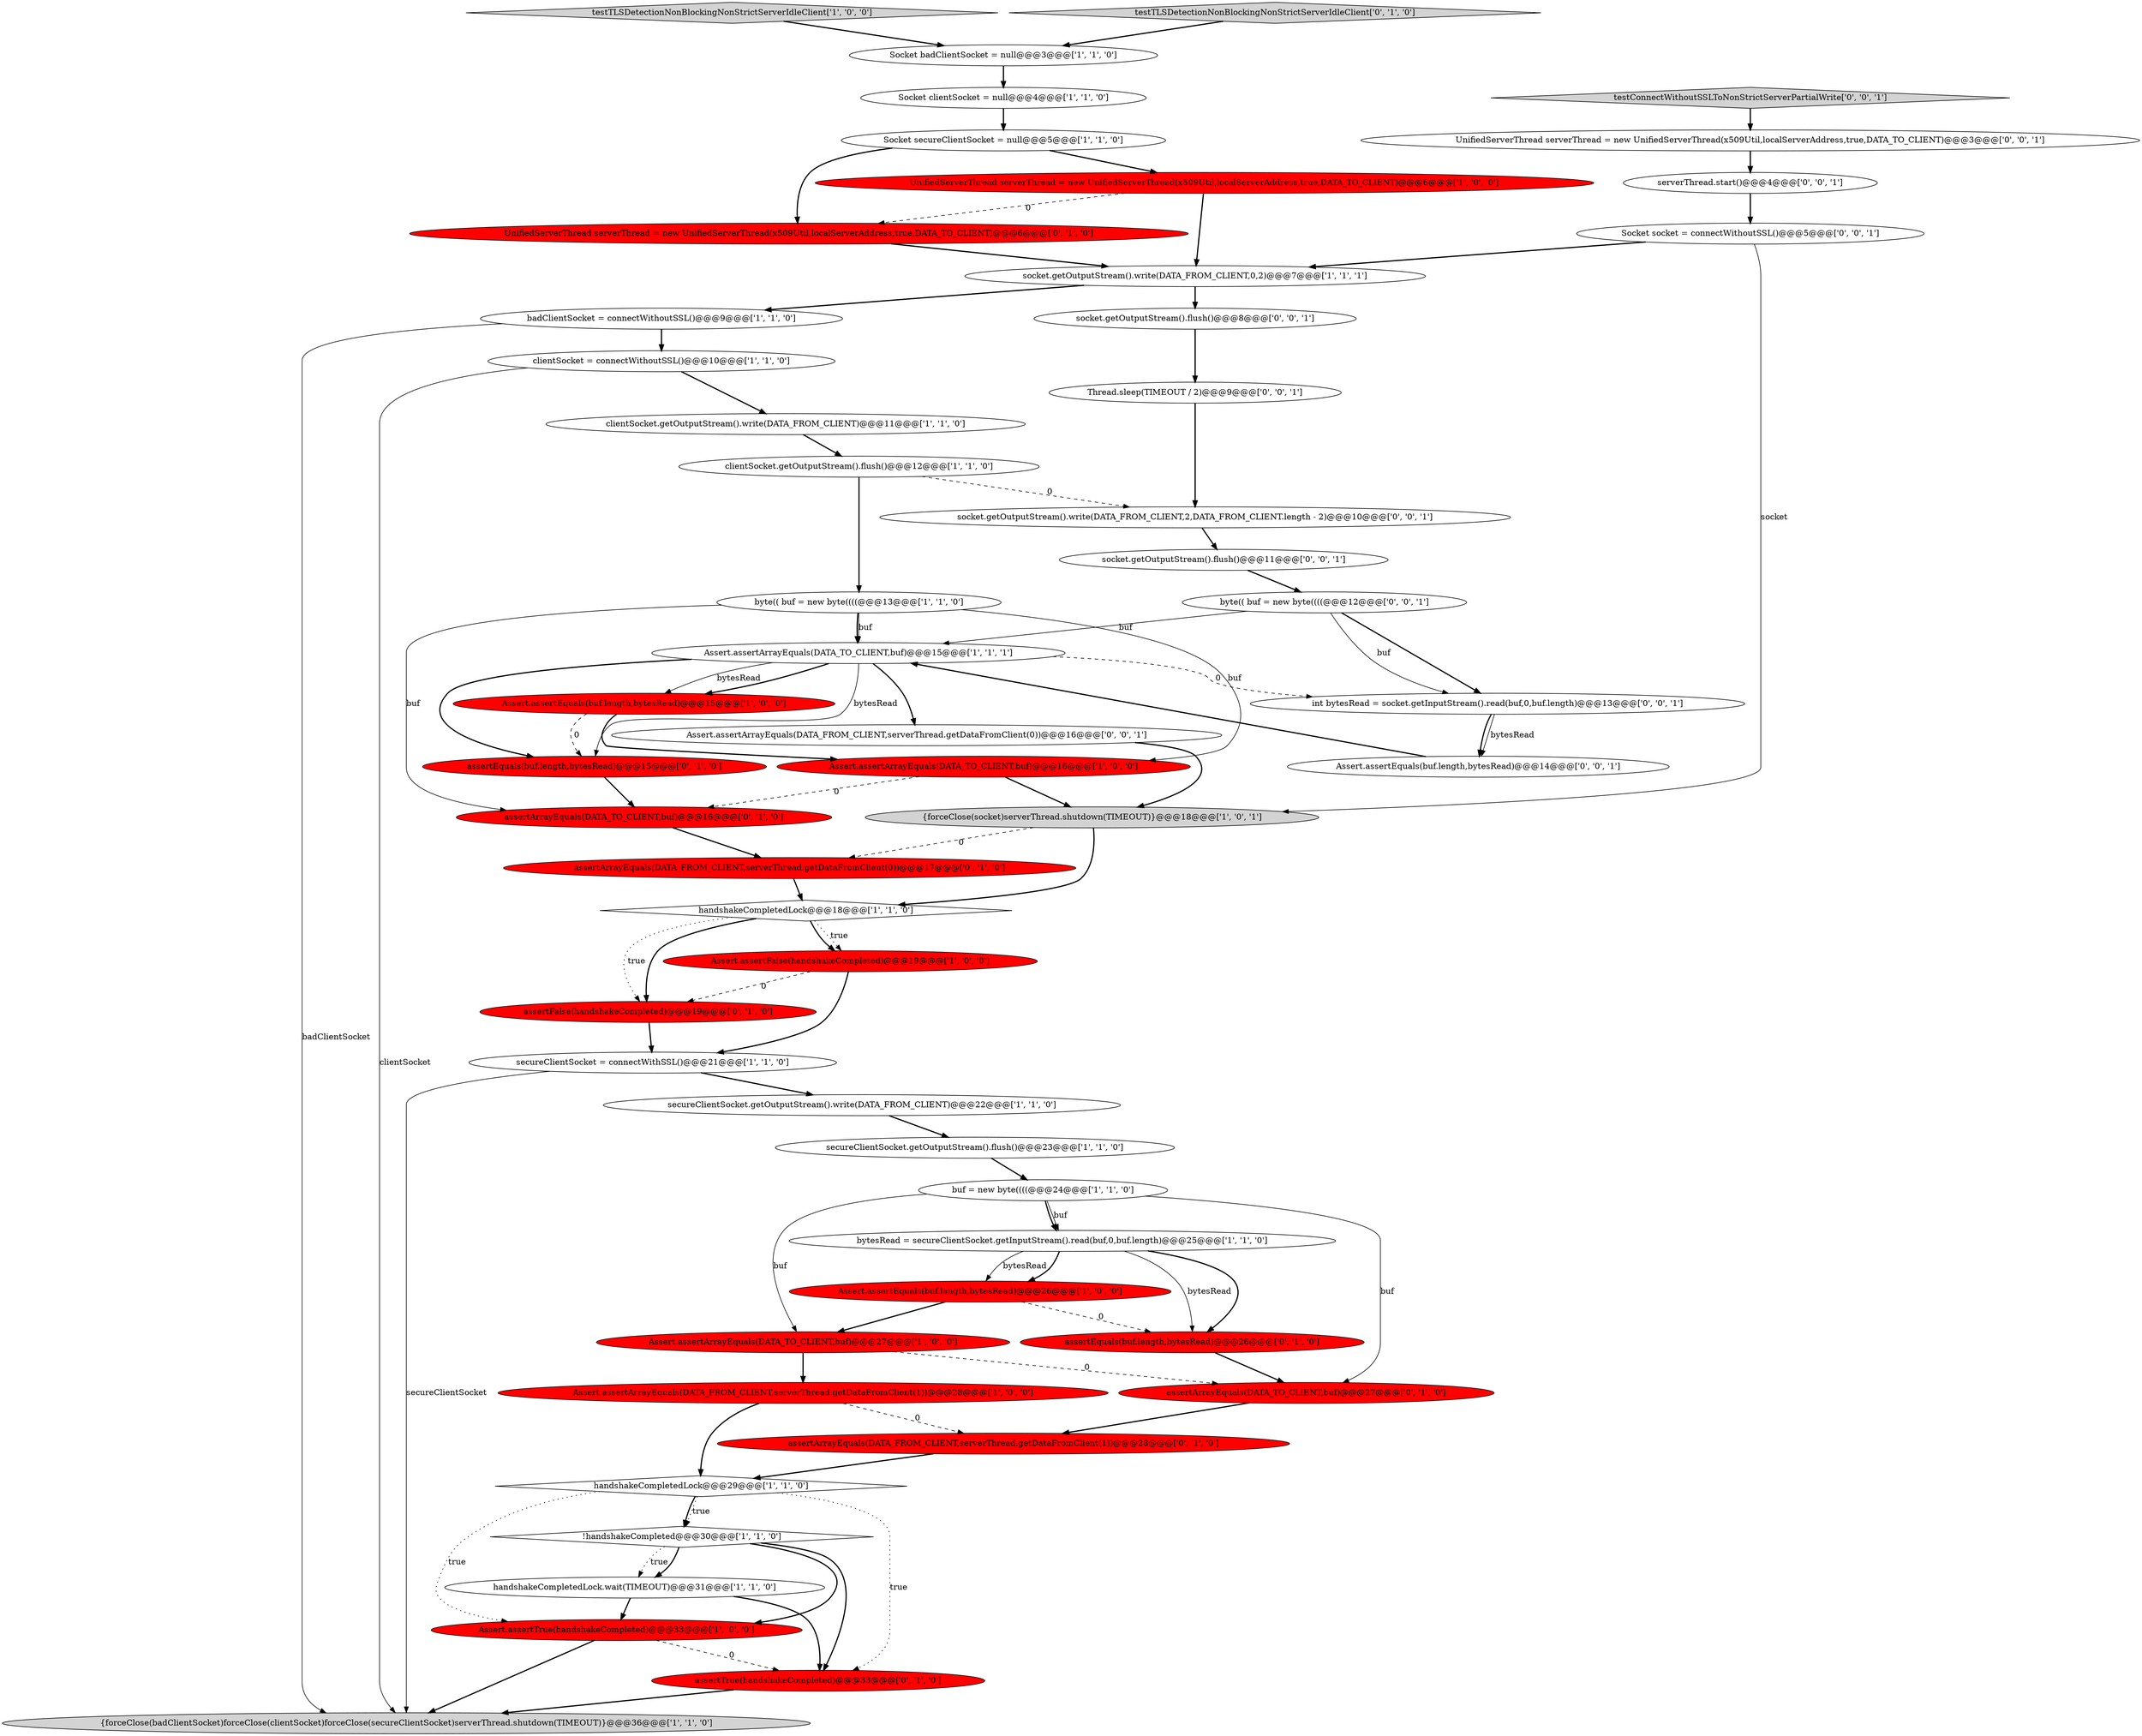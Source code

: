 digraph {
25 [style = filled, label = "{forceClose(socket)serverThread.shutdown(TIMEOUT)}@@@18@@@['1', '0', '1']", fillcolor = lightgray, shape = ellipse image = "AAA0AAABBB1BBB"];
30 [style = filled, label = "assertArrayEquals(DATA_TO_CLIENT,buf)@@@27@@@['0', '1', '0']", fillcolor = red, shape = ellipse image = "AAA1AAABBB2BBB"];
35 [style = filled, label = "assertEquals(buf.length,bytesRead)@@@26@@@['0', '1', '0']", fillcolor = red, shape = ellipse image = "AAA1AAABBB2BBB"];
42 [style = filled, label = "Assert.assertArrayEquals(DATA_FROM_CLIENT,serverThread.getDataFromClient(0))@@@16@@@['0', '0', '1']", fillcolor = white, shape = ellipse image = "AAA0AAABBB3BBB"];
13 [style = filled, label = "Assert.assertArrayEquals(DATA_TO_CLIENT,buf)@@@15@@@['1', '1', '1']", fillcolor = white, shape = ellipse image = "AAA0AAABBB1BBB"];
46 [style = filled, label = "socket.getOutputStream().flush()@@@11@@@['0', '0', '1']", fillcolor = white, shape = ellipse image = "AAA0AAABBB3BBB"];
20 [style = filled, label = "bytesRead = secureClientSocket.getInputStream().read(buf,0,buf.length)@@@25@@@['1', '1', '0']", fillcolor = white, shape = ellipse image = "AAA0AAABBB1BBB"];
27 [style = filled, label = "!handshakeCompleted@@@30@@@['1', '1', '0']", fillcolor = white, shape = diamond image = "AAA0AAABBB1BBB"];
21 [style = filled, label = "Assert.assertEquals(buf.length,bytesRead)@@@26@@@['1', '0', '0']", fillcolor = red, shape = ellipse image = "AAA1AAABBB1BBB"];
48 [style = filled, label = "int bytesRead = socket.getInputStream().read(buf,0,buf.length)@@@13@@@['0', '0', '1']", fillcolor = white, shape = ellipse image = "AAA0AAABBB3BBB"];
50 [style = filled, label = "UnifiedServerThread serverThread = new UnifiedServerThread(x509Util,localServerAddress,true,DATA_TO_CLIENT)@@@3@@@['0', '0', '1']", fillcolor = white, shape = ellipse image = "AAA0AAABBB3BBB"];
37 [style = filled, label = "assertFalse(handshakeCompleted)@@@19@@@['0', '1', '0']", fillcolor = red, shape = ellipse image = "AAA1AAABBB2BBB"];
40 [style = filled, label = "serverThread.start()@@@4@@@['0', '0', '1']", fillcolor = white, shape = ellipse image = "AAA0AAABBB3BBB"];
28 [style = filled, label = "secureClientSocket.getOutputStream().flush()@@@23@@@['1', '1', '0']", fillcolor = white, shape = ellipse image = "AAA0AAABBB1BBB"];
8 [style = filled, label = "UnifiedServerThread serverThread = new UnifiedServerThread(x509Util,localServerAddress,true,DATA_TO_CLIENT)@@@6@@@['1', '0', '0']", fillcolor = red, shape = ellipse image = "AAA1AAABBB1BBB"];
33 [style = filled, label = "UnifiedServerThread serverThread = new UnifiedServerThread(x509Util,localServerAddress,true,DATA_TO_CLIENT)@@@6@@@['0', '1', '0']", fillcolor = red, shape = ellipse image = "AAA1AAABBB2BBB"];
41 [style = filled, label = "Socket socket = connectWithoutSSL()@@@5@@@['0', '0', '1']", fillcolor = white, shape = ellipse image = "AAA0AAABBB3BBB"];
24 [style = filled, label = "handshakeCompletedLock@@@18@@@['1', '1', '0']", fillcolor = white, shape = diamond image = "AAA0AAABBB1BBB"];
31 [style = filled, label = "assertArrayEquals(DATA_FROM_CLIENT,serverThread.getDataFromClient(0))@@@17@@@['0', '1', '0']", fillcolor = red, shape = ellipse image = "AAA1AAABBB2BBB"];
15 [style = filled, label = "Assert.assertEquals(buf.length,bytesRead)@@@15@@@['1', '0', '0']", fillcolor = red, shape = ellipse image = "AAA1AAABBB1BBB"];
43 [style = filled, label = "testConnectWithoutSSLToNonStrictServerPartialWrite['0', '0', '1']", fillcolor = lightgray, shape = diamond image = "AAA0AAABBB3BBB"];
14 [style = filled, label = "byte(( buf = new byte((((@@@13@@@['1', '1', '0']", fillcolor = white, shape = ellipse image = "AAA0AAABBB1BBB"];
9 [style = filled, label = "{forceClose(badClientSocket)forceClose(clientSocket)forceClose(secureClientSocket)serverThread.shutdown(TIMEOUT)}@@@36@@@['1', '1', '0']", fillcolor = lightgray, shape = ellipse image = "AAA0AAABBB1BBB"];
11 [style = filled, label = "secureClientSocket.getOutputStream().write(DATA_FROM_CLIENT)@@@22@@@['1', '1', '0']", fillcolor = white, shape = ellipse image = "AAA0AAABBB1BBB"];
22 [style = filled, label = "badClientSocket = connectWithoutSSL()@@@9@@@['1', '1', '0']", fillcolor = white, shape = ellipse image = "AAA0AAABBB1BBB"];
3 [style = filled, label = "clientSocket.getOutputStream().flush()@@@12@@@['1', '1', '0']", fillcolor = white, shape = ellipse image = "AAA0AAABBB1BBB"];
6 [style = filled, label = "Assert.assertFalse(handshakeCompleted)@@@19@@@['1', '0', '0']", fillcolor = red, shape = ellipse image = "AAA1AAABBB1BBB"];
19 [style = filled, label = "clientSocket = connectWithoutSSL()@@@10@@@['1', '1', '0']", fillcolor = white, shape = ellipse image = "AAA0AAABBB1BBB"];
39 [style = filled, label = "assertArrayEquals(DATA_FROM_CLIENT,serverThread.getDataFromClient(1))@@@28@@@['0', '1', '0']", fillcolor = red, shape = ellipse image = "AAA1AAABBB2BBB"];
18 [style = filled, label = "Assert.assertArrayEquals(DATA_FROM_CLIENT,serverThread.getDataFromClient(1))@@@28@@@['1', '0', '0']", fillcolor = red, shape = ellipse image = "AAA1AAABBB1BBB"];
45 [style = filled, label = "Thread.sleep(TIMEOUT / 2)@@@9@@@['0', '0', '1']", fillcolor = white, shape = ellipse image = "AAA0AAABBB3BBB"];
47 [style = filled, label = "socket.getOutputStream().write(DATA_FROM_CLIENT,2,DATA_FROM_CLIENT.length - 2)@@@10@@@['0', '0', '1']", fillcolor = white, shape = ellipse image = "AAA0AAABBB3BBB"];
7 [style = filled, label = "buf = new byte((((@@@24@@@['1', '1', '0']", fillcolor = white, shape = ellipse image = "AAA0AAABBB1BBB"];
2 [style = filled, label = "Assert.assertTrue(handshakeCompleted)@@@33@@@['1', '0', '0']", fillcolor = red, shape = ellipse image = "AAA1AAABBB1BBB"];
0 [style = filled, label = "Socket clientSocket = null@@@4@@@['1', '1', '0']", fillcolor = white, shape = ellipse image = "AAA0AAABBB1BBB"];
17 [style = filled, label = "Socket badClientSocket = null@@@3@@@['1', '1', '0']", fillcolor = white, shape = ellipse image = "AAA0AAABBB1BBB"];
12 [style = filled, label = "socket.getOutputStream().write(DATA_FROM_CLIENT,0,2)@@@7@@@['1', '1', '1']", fillcolor = white, shape = ellipse image = "AAA0AAABBB1BBB"];
29 [style = filled, label = "testTLSDetectionNonBlockingNonStrictServerIdleClient['1', '0', '0']", fillcolor = lightgray, shape = diamond image = "AAA0AAABBB1BBB"];
32 [style = filled, label = "assertTrue(handshakeCompleted)@@@33@@@['0', '1', '0']", fillcolor = red, shape = ellipse image = "AAA1AAABBB2BBB"];
23 [style = filled, label = "Assert.assertArrayEquals(DATA_TO_CLIENT,buf)@@@27@@@['1', '0', '0']", fillcolor = red, shape = ellipse image = "AAA1AAABBB1BBB"];
16 [style = filled, label = "handshakeCompletedLock@@@29@@@['1', '1', '0']", fillcolor = white, shape = diamond image = "AAA0AAABBB1BBB"];
5 [style = filled, label = "Assert.assertArrayEquals(DATA_TO_CLIENT,buf)@@@16@@@['1', '0', '0']", fillcolor = red, shape = ellipse image = "AAA1AAABBB1BBB"];
49 [style = filled, label = "byte(( buf = new byte((((@@@12@@@['0', '0', '1']", fillcolor = white, shape = ellipse image = "AAA0AAABBB3BBB"];
1 [style = filled, label = "handshakeCompletedLock.wait(TIMEOUT)@@@31@@@['1', '1', '0']", fillcolor = white, shape = ellipse image = "AAA0AAABBB1BBB"];
34 [style = filled, label = "assertArrayEquals(DATA_TO_CLIENT,buf)@@@16@@@['0', '1', '0']", fillcolor = red, shape = ellipse image = "AAA1AAABBB2BBB"];
44 [style = filled, label = "Assert.assertEquals(buf.length,bytesRead)@@@14@@@['0', '0', '1']", fillcolor = white, shape = ellipse image = "AAA0AAABBB3BBB"];
4 [style = filled, label = "clientSocket.getOutputStream().write(DATA_FROM_CLIENT)@@@11@@@['1', '1', '0']", fillcolor = white, shape = ellipse image = "AAA0AAABBB1BBB"];
36 [style = filled, label = "testTLSDetectionNonBlockingNonStrictServerIdleClient['0', '1', '0']", fillcolor = lightgray, shape = diamond image = "AAA0AAABBB2BBB"];
26 [style = filled, label = "secureClientSocket = connectWithSSL()@@@21@@@['1', '1', '0']", fillcolor = white, shape = ellipse image = "AAA0AAABBB1BBB"];
51 [style = filled, label = "socket.getOutputStream().flush()@@@8@@@['0', '0', '1']", fillcolor = white, shape = ellipse image = "AAA0AAABBB3BBB"];
38 [style = filled, label = "assertEquals(buf.length,bytesRead)@@@15@@@['0', '1', '0']", fillcolor = red, shape = ellipse image = "AAA1AAABBB2BBB"];
10 [style = filled, label = "Socket secureClientSocket = null@@@5@@@['1', '1', '0']", fillcolor = white, shape = ellipse image = "AAA0AAABBB1BBB"];
24->6 [style = dotted, label="true"];
27->1 [style = dotted, label="true"];
27->32 [style = bold, label=""];
14->13 [style = solid, label="buf"];
8->33 [style = dashed, label="0"];
2->32 [style = dashed, label="0"];
49->48 [style = bold, label=""];
26->11 [style = bold, label=""];
20->21 [style = solid, label="bytesRead"];
15->38 [style = dashed, label="0"];
18->39 [style = dashed, label="0"];
10->8 [style = bold, label=""];
16->32 [style = dotted, label="true"];
36->17 [style = bold, label=""];
27->2 [style = bold, label=""];
14->5 [style = solid, label="buf"];
12->22 [style = bold, label=""];
11->28 [style = bold, label=""];
4->3 [style = bold, label=""];
7->30 [style = solid, label="buf"];
37->26 [style = bold, label=""];
34->31 [style = bold, label=""];
48->44 [style = bold, label=""];
2->9 [style = bold, label=""];
6->37 [style = dashed, label="0"];
13->15 [style = solid, label="bytesRead"];
5->34 [style = dashed, label="0"];
5->25 [style = bold, label=""];
12->51 [style = bold, label=""];
25->24 [style = bold, label=""];
13->38 [style = solid, label="bytesRead"];
1->32 [style = bold, label=""];
13->15 [style = bold, label=""];
21->23 [style = bold, label=""];
29->17 [style = bold, label=""];
6->26 [style = bold, label=""];
39->16 [style = bold, label=""];
16->27 [style = bold, label=""];
13->42 [style = bold, label=""];
22->19 [style = bold, label=""];
42->25 [style = bold, label=""];
20->35 [style = solid, label="bytesRead"];
31->24 [style = bold, label=""];
22->9 [style = solid, label="badClientSocket"];
7->20 [style = bold, label=""];
33->12 [style = bold, label=""];
13->48 [style = dashed, label="0"];
32->9 [style = bold, label=""];
17->0 [style = bold, label=""];
51->45 [style = bold, label=""];
38->34 [style = bold, label=""];
25->31 [style = dashed, label="0"];
16->27 [style = dotted, label="true"];
1->2 [style = bold, label=""];
10->33 [style = bold, label=""];
41->12 [style = bold, label=""];
21->35 [style = dashed, label="0"];
14->13 [style = bold, label=""];
35->30 [style = bold, label=""];
23->18 [style = bold, label=""];
8->12 [style = bold, label=""];
18->16 [style = bold, label=""];
27->1 [style = bold, label=""];
43->50 [style = bold, label=""];
16->2 [style = dotted, label="true"];
7->23 [style = solid, label="buf"];
19->9 [style = solid, label="clientSocket"];
48->44 [style = solid, label="bytesRead"];
46->49 [style = bold, label=""];
3->14 [style = bold, label=""];
7->20 [style = solid, label="buf"];
49->48 [style = solid, label="buf"];
28->7 [style = bold, label=""];
47->46 [style = bold, label=""];
15->5 [style = bold, label=""];
20->21 [style = bold, label=""];
0->10 [style = bold, label=""];
41->25 [style = solid, label="socket"];
26->9 [style = solid, label="secureClientSocket"];
50->40 [style = bold, label=""];
24->37 [style = bold, label=""];
40->41 [style = bold, label=""];
24->37 [style = dotted, label="true"];
45->47 [style = bold, label=""];
23->30 [style = dashed, label="0"];
30->39 [style = bold, label=""];
44->13 [style = bold, label=""];
13->38 [style = bold, label=""];
19->4 [style = bold, label=""];
20->35 [style = bold, label=""];
49->13 [style = solid, label="buf"];
24->6 [style = bold, label=""];
14->34 [style = solid, label="buf"];
3->47 [style = dashed, label="0"];
}
